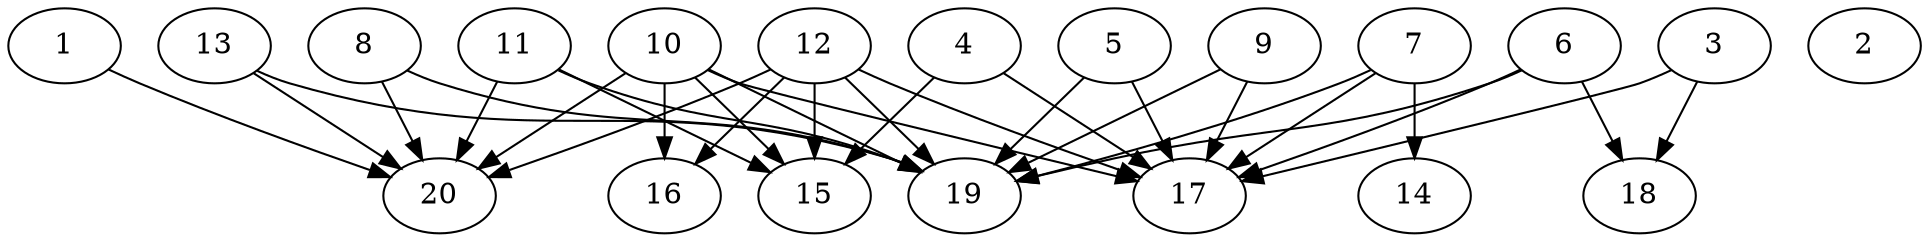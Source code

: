 // DAG automatically generated by daggen at Wed Jul 24 21:20:53 2019
// ./daggen --dot -n 20 --ccr 0.5 --fat 0.8 --regular 0.5 --density 0.7 --mindata 5242880 --maxdata 52428800 
digraph G {
  1 [size="85008384", alpha="0.09", expect_size="42504192"] 
  1 -> 20 [size ="42504192"]
  2 [size="60092416", alpha="0.17", expect_size="30046208"] 
  3 [size="82049024", alpha="0.12", expect_size="41024512"] 
  3 -> 17 [size ="41024512"]
  3 -> 18 [size ="41024512"]
  4 [size="62873600", alpha="0.16", expect_size="31436800"] 
  4 -> 15 [size ="31436800"]
  4 -> 17 [size ="31436800"]
  5 [size="97134592", alpha="0.13", expect_size="48567296"] 
  5 -> 17 [size ="48567296"]
  5 -> 19 [size ="48567296"]
  6 [size="38588416", alpha="0.19", expect_size="19294208"] 
  6 -> 17 [size ="19294208"]
  6 -> 18 [size ="19294208"]
  6 -> 19 [size ="19294208"]
  7 [size="46397440", alpha="0.13", expect_size="23198720"] 
  7 -> 14 [size ="23198720"]
  7 -> 17 [size ="23198720"]
  7 -> 19 [size ="23198720"]
  8 [size="95690752", alpha="0.13", expect_size="47845376"] 
  8 -> 19 [size ="47845376"]
  8 -> 20 [size ="47845376"]
  9 [size="104570880", alpha="0.16", expect_size="52285440"] 
  9 -> 17 [size ="52285440"]
  9 -> 19 [size ="52285440"]
  10 [size="75395072", alpha="0.13", expect_size="37697536"] 
  10 -> 15 [size ="37697536"]
  10 -> 16 [size ="37697536"]
  10 -> 17 [size ="37697536"]
  10 -> 19 [size ="37697536"]
  10 -> 20 [size ="37697536"]
  11 [size="53780480", alpha="0.19", expect_size="26890240"] 
  11 -> 15 [size ="26890240"]
  11 -> 19 [size ="26890240"]
  11 -> 20 [size ="26890240"]
  12 [size="95256576", alpha="0.06", expect_size="47628288"] 
  12 -> 15 [size ="47628288"]
  12 -> 16 [size ="47628288"]
  12 -> 17 [size ="47628288"]
  12 -> 19 [size ="47628288"]
  12 -> 20 [size ="47628288"]
  13 [size="80543744", alpha="0.19", expect_size="40271872"] 
  13 -> 19 [size ="40271872"]
  13 -> 20 [size ="40271872"]
  14 [size="43591680", alpha="0.14", expect_size="21795840"] 
  15 [size="24981504", alpha="0.14", expect_size="12490752"] 
  16 [size="88268800", alpha="0.19", expect_size="44134400"] 
  17 [size="84840448", alpha="0.14", expect_size="42420224"] 
  18 [size="52559872", alpha="0.01", expect_size="26279936"] 
  19 [size="20045824", alpha="0.16", expect_size="10022912"] 
  20 [size="95891456", alpha="0.12", expect_size="47945728"] 
}
